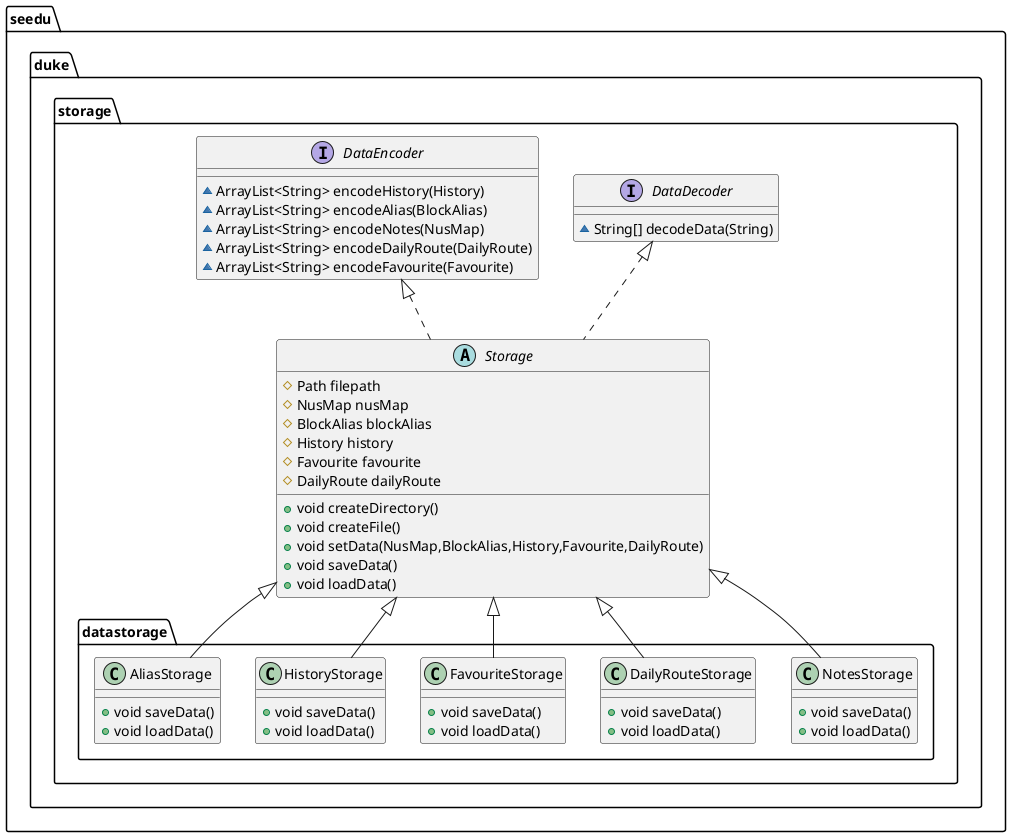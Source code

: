 @startuml
class seedu.duke.storage.datastorage.NotesStorage {
+ void saveData()
+ void loadData()
}
interface seedu.duke.storage.DataDecoder {
~ String[] decodeData(String)
}
interface seedu.duke.storage.DataEncoder {
~ ArrayList<String> encodeHistory(History)
~ ArrayList<String> encodeAlias(BlockAlias)
~ ArrayList<String> encodeNotes(NusMap)
~ ArrayList<String> encodeDailyRoute(DailyRoute)
~ ArrayList<String> encodeFavourite(Favourite)
}
class seedu.duke.storage.datastorage.DailyRouteStorage {
+ void saveData()
+ void loadData()
}
abstract class seedu.duke.storage.Storage {
# Path filepath
# NusMap nusMap
# BlockAlias blockAlias
# History history
# Favourite favourite
# DailyRoute dailyRoute
+ void createDirectory()
+ void createFile()
+ void setData(NusMap,BlockAlias,History,Favourite,DailyRoute)
+ void saveData()
+ void loadData()
}
class seedu.duke.storage.datastorage.FavouriteStorage {
+ void saveData()
+ void loadData()
}
class seedu.duke.storage.datastorage.HistoryStorage {
+ void saveData()
+ void loadData()
}
class seedu.duke.storage.datastorage.AliasStorage {
+ void saveData()
+ void loadData()
}


seedu.duke.storage.Storage <|-- seedu.duke.storage.datastorage.NotesStorage
seedu.duke.storage.Storage <|-- seedu.duke.storage.datastorage.DailyRouteStorage
seedu.duke.storage.DataEncoder <|.. seedu.duke.storage.Storage
seedu.duke.storage.DataDecoder <|.. seedu.duke.storage.Storage
seedu.duke.storage.Storage <|-- seedu.duke.storage.datastorage.FavouriteStorage
seedu.duke.storage.Storage <|-- seedu.duke.storage.datastorage.HistoryStorage
seedu.duke.storage.Storage <|-- seedu.duke.storage.datastorage.AliasStorage
@enduml